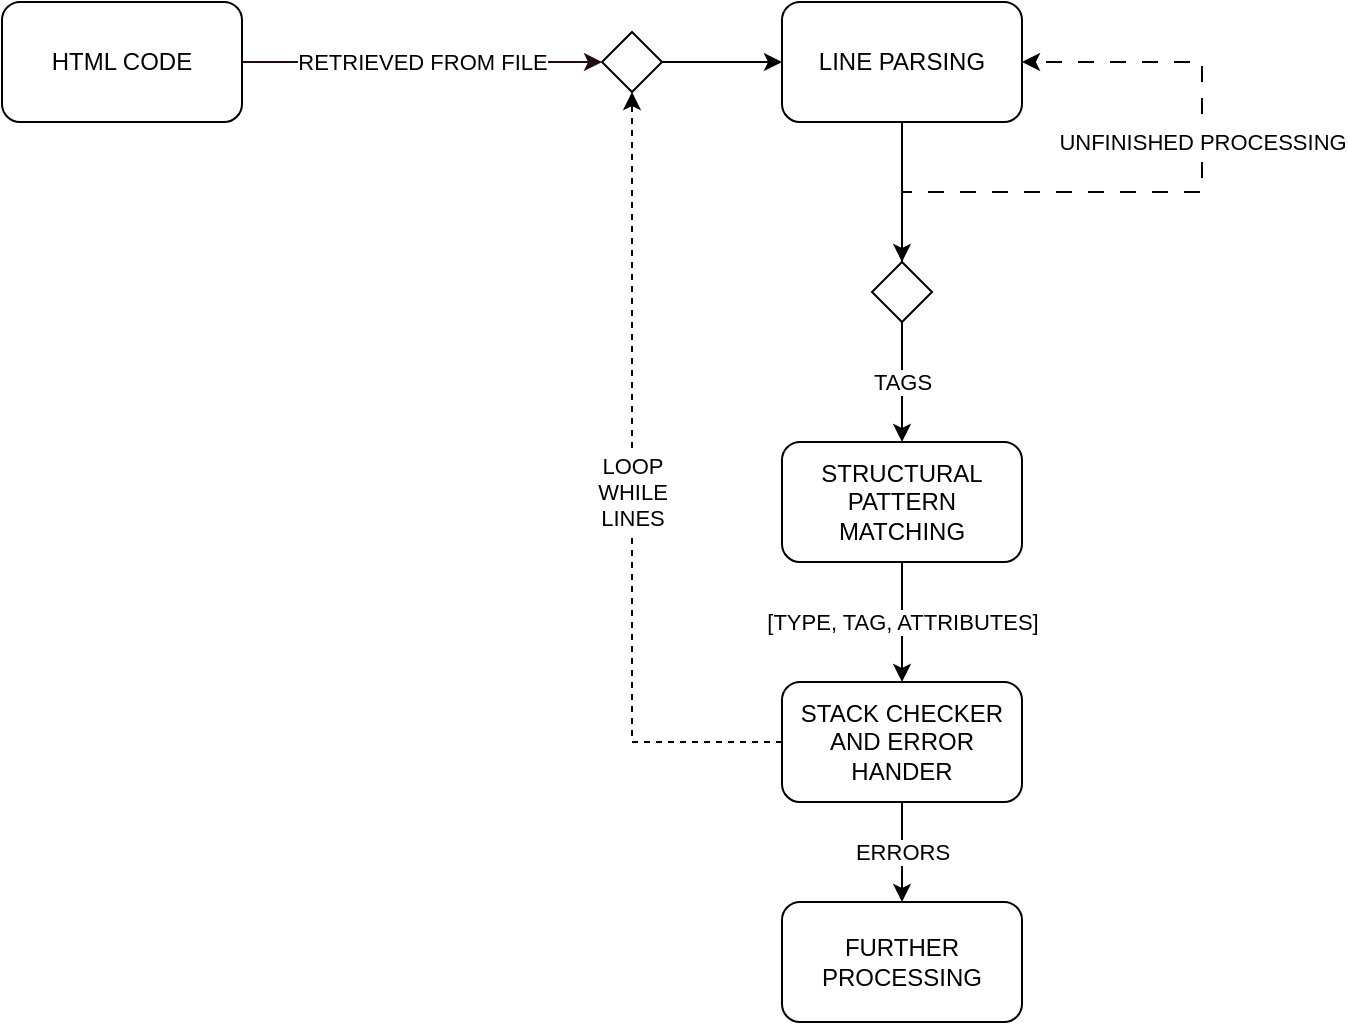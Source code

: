 <mxfile version="23.1.1" type="device">
  <diagram name="Page-1" id="3R70XAUtqbxA19WEpNoe">
    <mxGraphModel dx="1050" dy="620" grid="1" gridSize="10" guides="1" tooltips="1" connect="1" arrows="1" fold="1" page="1" pageScale="1" pageWidth="827" pageHeight="1169" math="0" shadow="0">
      <root>
        <mxCell id="0" />
        <mxCell id="1" parent="0" />
        <mxCell id="NXAb9TJ4bXb_KWphovVI-3" value="RETRIEVED FROM FILE" style="edgeStyle=orthogonalEdgeStyle;rounded=0;orthogonalLoop=1;jettySize=auto;html=1;entryX=0;entryY=0.5;entryDx=0;entryDy=0;fillColor=#f8cecc;strokeColor=#1F0E0D;exitX=1;exitY=0.5;exitDx=0;exitDy=0;" edge="1" parent="1" source="NXAb9TJ4bXb_KWphovVI-1" target="NXAb9TJ4bXb_KWphovVI-12">
          <mxGeometry relative="1" as="geometry">
            <mxPoint x="90" y="174.5" as="sourcePoint" />
            <mxPoint x="270" y="174.5" as="targetPoint" />
          </mxGeometry>
        </mxCell>
        <mxCell id="NXAb9TJ4bXb_KWphovVI-1" value="HTML CODE" style="rounded=1;whiteSpace=wrap;html=1;" vertex="1" parent="1">
          <mxGeometry x="40" y="30" width="120" height="60" as="geometry" />
        </mxCell>
        <mxCell id="NXAb9TJ4bXb_KWphovVI-4" style="edgeStyle=orthogonalEdgeStyle;rounded=0;orthogonalLoop=1;jettySize=auto;html=1;entryX=0.5;entryY=0;entryDx=0;entryDy=0;" edge="1" parent="1" source="NXAb9TJ4bXb_KWphovVI-2" target="NXAb9TJ4bXb_KWphovVI-5">
          <mxGeometry relative="1" as="geometry">
            <mxPoint x="490" y="160" as="targetPoint" />
          </mxGeometry>
        </mxCell>
        <mxCell id="NXAb9TJ4bXb_KWphovVI-2" value="LINE PARSING" style="rounded=1;whiteSpace=wrap;html=1;" vertex="1" parent="1">
          <mxGeometry x="430" y="30" width="120" height="60" as="geometry" />
        </mxCell>
        <mxCell id="NXAb9TJ4bXb_KWphovVI-6" value="UNFINISHED PROCESSING" style="edgeStyle=orthogonalEdgeStyle;rounded=0;orthogonalLoop=1;jettySize=auto;html=1;entryX=1;entryY=0.5;entryDx=0;entryDy=0;exitX=0.5;exitY=0;exitDx=0;exitDy=0;dashed=1;dashPattern=8 8;" edge="1" parent="1" source="NXAb9TJ4bXb_KWphovVI-5" target="NXAb9TJ4bXb_KWphovVI-2">
          <mxGeometry x="0.238" relative="1" as="geometry">
            <Array as="points">
              <mxPoint x="490" y="125" />
              <mxPoint x="640" y="125" />
              <mxPoint x="640" y="60" />
            </Array>
            <mxPoint as="offset" />
          </mxGeometry>
        </mxCell>
        <mxCell id="NXAb9TJ4bXb_KWphovVI-8" value="TAGS" style="edgeStyle=orthogonalEdgeStyle;rounded=0;orthogonalLoop=1;jettySize=auto;html=1;entryX=0.5;entryY=0;entryDx=0;entryDy=0;" edge="1" parent="1" source="NXAb9TJ4bXb_KWphovVI-5" target="NXAb9TJ4bXb_KWphovVI-7">
          <mxGeometry relative="1" as="geometry" />
        </mxCell>
        <mxCell id="NXAb9TJ4bXb_KWphovVI-5" value="" style="rhombus;whiteSpace=wrap;html=1;" vertex="1" parent="1">
          <mxGeometry x="475" y="160" width="30" height="30" as="geometry" />
        </mxCell>
        <mxCell id="NXAb9TJ4bXb_KWphovVI-10" value="[TYPE, TAG, ATTRIBUTES]" style="edgeStyle=orthogonalEdgeStyle;rounded=0;orthogonalLoop=1;jettySize=auto;html=1;entryX=0.5;entryY=0;entryDx=0;entryDy=0;" edge="1" parent="1" source="NXAb9TJ4bXb_KWphovVI-7" target="NXAb9TJ4bXb_KWphovVI-9">
          <mxGeometry relative="1" as="geometry" />
        </mxCell>
        <mxCell id="NXAb9TJ4bXb_KWphovVI-7" value="STRUCTURAL PATTERN MATCHING" style="rounded=1;whiteSpace=wrap;html=1;" vertex="1" parent="1">
          <mxGeometry x="430" y="250" width="120" height="60" as="geometry" />
        </mxCell>
        <mxCell id="NXAb9TJ4bXb_KWphovVI-14" value="LOOP&lt;br&gt;WHILE&lt;br&gt;LINES" style="edgeStyle=orthogonalEdgeStyle;rounded=0;orthogonalLoop=1;jettySize=auto;html=1;exitX=0;exitY=0.5;exitDx=0;exitDy=0;entryX=0.5;entryY=1;entryDx=0;entryDy=0;dashed=1;" edge="1" parent="1" source="NXAb9TJ4bXb_KWphovVI-9" target="NXAb9TJ4bXb_KWphovVI-12">
          <mxGeometry relative="1" as="geometry" />
        </mxCell>
        <mxCell id="NXAb9TJ4bXb_KWphovVI-18" value="ERRORS" style="edgeStyle=orthogonalEdgeStyle;rounded=0;orthogonalLoop=1;jettySize=auto;html=1;" edge="1" parent="1" source="NXAb9TJ4bXb_KWphovVI-9" target="NXAb9TJ4bXb_KWphovVI-17">
          <mxGeometry relative="1" as="geometry" />
        </mxCell>
        <mxCell id="NXAb9TJ4bXb_KWphovVI-9" value="STACK CHECKER AND ERROR HANDER" style="rounded=1;whiteSpace=wrap;html=1;" vertex="1" parent="1">
          <mxGeometry x="430" y="370" width="120" height="60" as="geometry" />
        </mxCell>
        <mxCell id="NXAb9TJ4bXb_KWphovVI-16" style="edgeStyle=orthogonalEdgeStyle;rounded=0;orthogonalLoop=1;jettySize=auto;html=1;entryX=0;entryY=0.5;entryDx=0;entryDy=0;" edge="1" parent="1" source="NXAb9TJ4bXb_KWphovVI-12" target="NXAb9TJ4bXb_KWphovVI-2">
          <mxGeometry relative="1" as="geometry" />
        </mxCell>
        <mxCell id="NXAb9TJ4bXb_KWphovVI-12" value="" style="rhombus;whiteSpace=wrap;html=1;" vertex="1" parent="1">
          <mxGeometry x="340" y="45" width="30" height="30" as="geometry" />
        </mxCell>
        <mxCell id="NXAb9TJ4bXb_KWphovVI-17" value="FURTHER PROCESSING" style="whiteSpace=wrap;html=1;rounded=1;" vertex="1" parent="1">
          <mxGeometry x="430" y="480" width="120" height="60" as="geometry" />
        </mxCell>
      </root>
    </mxGraphModel>
  </diagram>
</mxfile>
